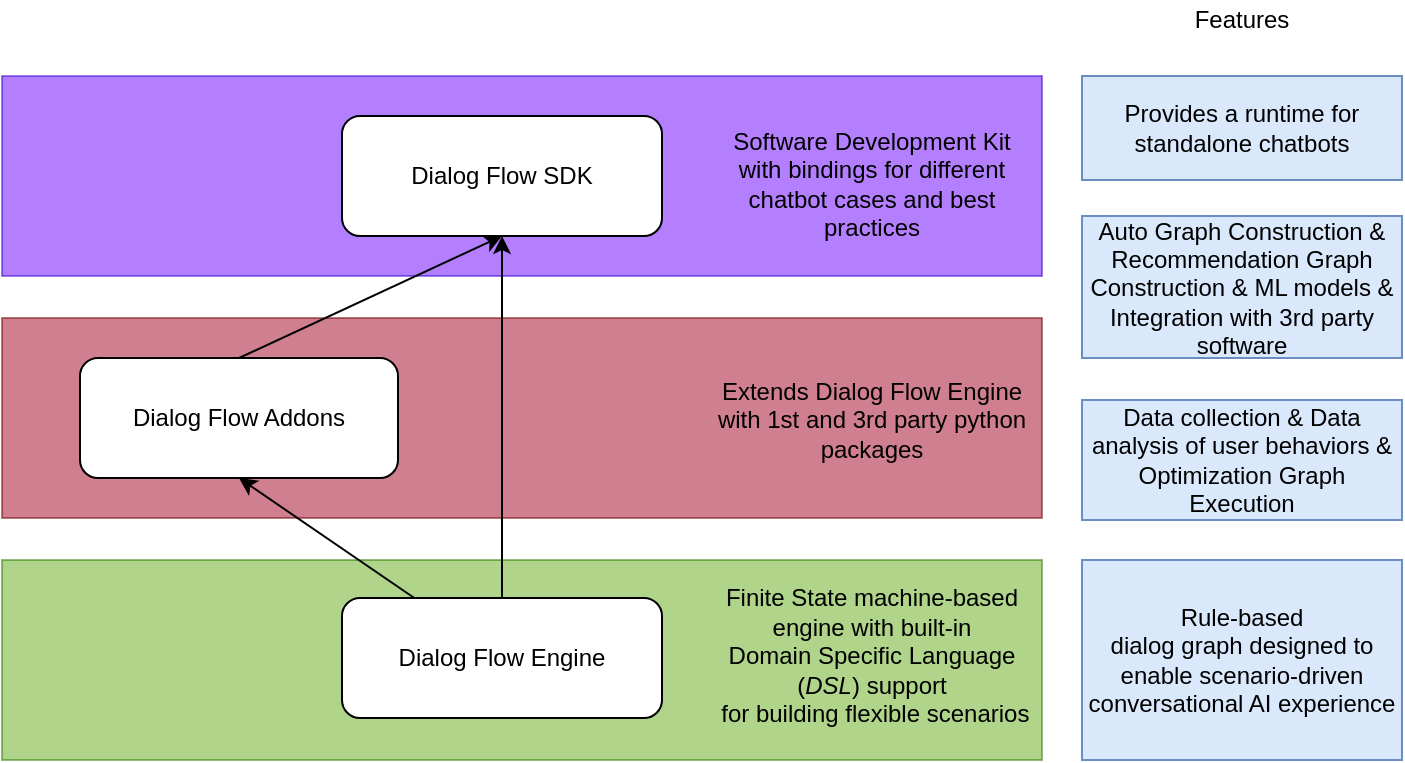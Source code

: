 <mxfile version="15.8.7" type="device"><diagram id="G1IOVDpFXPWN2gBBukcB" name="Page-1"><mxGraphModel dx="1102" dy="1025" grid="1" gridSize="10" guides="1" tooltips="1" connect="1" arrows="1" fold="1" page="1" pageScale="1" pageWidth="850" pageHeight="1100" math="0" shadow="0"><root><mxCell id="0"/><mxCell id="1" parent="0"/><mxCell id="32" value="&lt;span&gt;Rule-based&lt;/span&gt;&lt;br&gt;&lt;span&gt;dialog graph designed to enable scenario-driven conversational AI experience&lt;/span&gt;" style="rounded=0;whiteSpace=wrap;html=1;fillColor=#dae8fc;strokeColor=#6c8ebf;" parent="1" vertex="1"><mxGeometry x="620" y="640" width="160" height="100" as="geometry"/></mxCell><mxCell id="29" value="" style="rounded=0;whiteSpace=wrap;html=1;opacity=50;fillColor=#6a00ff;strokeColor=#3700CC;fontColor=#ffffff;" parent="1" vertex="1"><mxGeometry x="80" y="398" width="520" height="100" as="geometry"/></mxCell><mxCell id="27" value="" style="rounded=0;whiteSpace=wrap;html=1;opacity=50;fillColor=#a20025;strokeColor=#6F0000;fontColor=#ffffff;" parent="1" vertex="1"><mxGeometry x="80" y="519" width="520" height="100" as="geometry"/></mxCell><mxCell id="24" value="" style="rounded=0;whiteSpace=wrap;html=1;opacity=50;fillColor=#60a917;strokeColor=#2D7600;fontColor=#ffffff;" parent="1" vertex="1"><mxGeometry x="80" y="640" width="520" height="100" as="geometry"/></mxCell><mxCell id="17" value="" style="edgeStyle=none;html=1;entryX=0.5;entryY=1;entryDx=0;entryDy=0;" parent="1" source="15" target="18" edge="1"><mxGeometry relative="1" as="geometry"><mxPoint x="460" y="609" as="targetPoint"/></mxGeometry></mxCell><mxCell id="23" style="edgeStyle=none;html=1;exitX=0.5;exitY=0;exitDx=0;exitDy=0;entryX=0.5;entryY=1;entryDx=0;entryDy=0;" parent="1" source="15" target="21" edge="1"><mxGeometry relative="1" as="geometry"/></mxCell><mxCell id="15" value="Dialog Flow Engine" style="rounded=1;whiteSpace=wrap;html=1;" parent="1" vertex="1"><mxGeometry x="250" y="659" width="160" height="60" as="geometry"/></mxCell><mxCell id="22" style="edgeStyle=none;html=1;exitX=0.5;exitY=0;exitDx=0;exitDy=0;entryX=0.5;entryY=1;entryDx=0;entryDy=0;" parent="1" source="18" target="21" edge="1"><mxGeometry relative="1" as="geometry"/></mxCell><mxCell id="18" value="Dialog Flow Addons" style="rounded=1;whiteSpace=wrap;html=1;" parent="1" vertex="1"><mxGeometry x="119" y="539" width="159" height="60" as="geometry"/></mxCell><mxCell id="21" value="Dialog Flow SDK" style="rounded=1;whiteSpace=wrap;html=1;" parent="1" vertex="1"><mxGeometry x="250" y="418" width="160" height="60" as="geometry"/></mxCell><mxCell id="26" value="&lt;span class=&quot;text&quot; lang=&quot;en&quot;&gt;&lt;span class=&quot;VIiyi&quot; lang=&quot;en&quot;&gt;&lt;span class=&quot;JLqJ4b ChMk0b&quot;&gt;&lt;span&gt;Finite State machine-based engine with built-in&lt;/span&gt;&lt;/span&gt;&lt;/span&gt;&lt;br&gt;Domain Specific Language (&lt;em&gt;DSL&lt;/em&gt;) support&lt;br&gt;&amp;nbsp;for building flexible scenarios&lt;br&gt;&amp;nbsp;&lt;/span&gt;" style="text;html=1;strokeColor=none;fillColor=none;align=center;verticalAlign=middle;whiteSpace=wrap;rounded=0;opacity=50;" parent="1" vertex="1"><mxGeometry x="430" y="655" width="170" height="80" as="geometry"/></mxCell><mxCell id="28" value="Extends Dialog Flow Engine with&amp;nbsp;&lt;span class=&quot;VIiyi&quot; lang=&quot;en&quot;&gt;1st and 3rd party python packages&lt;/span&gt;" style="text;html=1;strokeColor=none;fillColor=none;align=center;verticalAlign=middle;whiteSpace=wrap;rounded=0;opacity=50;" parent="1" vertex="1"><mxGeometry x="430" y="530" width="170" height="80" as="geometry"/></mxCell><mxCell id="30" value="Software Development Kit&lt;br&gt;with bindings for different chatbot cases and best practices" style="text;html=1;strokeColor=none;fillColor=none;align=center;verticalAlign=middle;whiteSpace=wrap;rounded=0;opacity=50;" parent="1" vertex="1"><mxGeometry x="430" y="412" width="170" height="80" as="geometry"/></mxCell><mxCell id="31" value="Features" style="text;html=1;strokeColor=none;fillColor=none;align=center;verticalAlign=middle;whiteSpace=wrap;rounded=0;" parent="1" vertex="1"><mxGeometry x="620" y="360" width="160" height="20" as="geometry"/></mxCell><mxCell id="36" value="Data collection &amp;amp; Data analysis of user behaviors &amp;amp; Optimization Graph Execution" style="rounded=0;whiteSpace=wrap;html=1;fillColor=#dae8fc;strokeColor=#6c8ebf;" parent="1" vertex="1"><mxGeometry x="620" y="560" width="160" height="60" as="geometry"/></mxCell><mxCell id="37" value="Auto Graph Construction &amp;amp; Recommendation Graph Construction &amp;amp; ML models &amp;amp; Integration with 3rd party software" style="rounded=0;whiteSpace=wrap;html=1;fillColor=#dae8fc;strokeColor=#6c8ebf;" parent="1" vertex="1"><mxGeometry x="620" y="468" width="160" height="71" as="geometry"/></mxCell><mxCell id="38" value="Provides a runtime for standalone chatbots" style="rounded=0;whiteSpace=wrap;html=1;fillColor=#dae8fc;strokeColor=#6c8ebf;" parent="1" vertex="1"><mxGeometry x="620" y="398" width="160" height="52" as="geometry"/></mxCell></root></mxGraphModel></diagram></mxfile>
